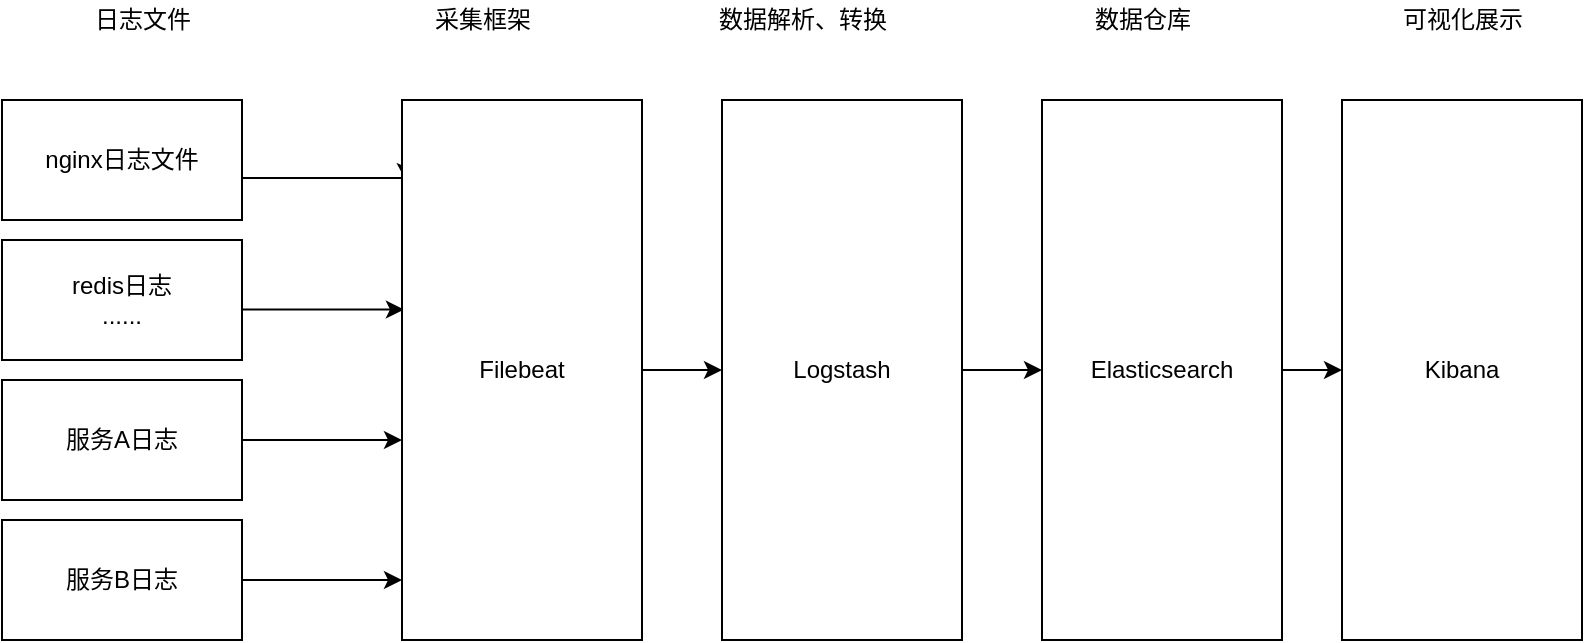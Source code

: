 <mxfile version="14.6.11" type="github">
  <diagram id="FD89doHL0ahKAhhQwfYo" name="第 1 页">
    <mxGraphModel dx="3769" dy="1154" grid="1" gridSize="10" guides="1" tooltips="1" connect="1" arrows="1" fold="1" page="1" pageScale="1" pageWidth="827" pageHeight="1169" math="0" shadow="0">
      <root>
        <mxCell id="0" />
        <mxCell id="1" parent="0" />
        <mxCell id="-f9pjgE_4M0TUQKW00WD-8" value="" style="edgeStyle=orthogonalEdgeStyle;rounded=0;orthogonalLoop=1;jettySize=auto;html=1;entryX=0.017;entryY=0.15;entryDx=0;entryDy=0;entryPerimeter=0;exitX=1;exitY=0.5;exitDx=0;exitDy=0;" edge="1" parent="1" source="-f9pjgE_4M0TUQKW00WD-1" target="-f9pjgE_4M0TUQKW00WD-7">
          <mxGeometry relative="1" as="geometry">
            <Array as="points">
              <mxPoint x="-640" y="199" />
            </Array>
          </mxGeometry>
        </mxCell>
        <mxCell id="-f9pjgE_4M0TUQKW00WD-1" value="nginx日志文件" style="whiteSpace=wrap;html=1;" vertex="1" parent="1">
          <mxGeometry x="-760" y="160" width="120" height="60" as="geometry" />
        </mxCell>
        <mxCell id="-f9pjgE_4M0TUQKW00WD-11" value="" style="edgeStyle=orthogonalEdgeStyle;rounded=0;orthogonalLoop=1;jettySize=auto;html=1;" edge="1" parent="1" source="-f9pjgE_4M0TUQKW00WD-2" target="-f9pjgE_4M0TUQKW00WD-7">
          <mxGeometry relative="1" as="geometry">
            <Array as="points">
              <mxPoint x="-590" y="330" />
              <mxPoint x="-590" y="330" />
            </Array>
          </mxGeometry>
        </mxCell>
        <mxCell id="-f9pjgE_4M0TUQKW00WD-2" value="服务A日志" style="rounded=0;whiteSpace=wrap;html=1;" vertex="1" parent="1">
          <mxGeometry x="-760" y="300" width="120" height="60" as="geometry" />
        </mxCell>
        <mxCell id="-f9pjgE_4M0TUQKW00WD-12" value="" style="edgeStyle=orthogonalEdgeStyle;rounded=0;orthogonalLoop=1;jettySize=auto;html=1;" edge="1" parent="1" source="-f9pjgE_4M0TUQKW00WD-4" target="-f9pjgE_4M0TUQKW00WD-7">
          <mxGeometry relative="1" as="geometry">
            <Array as="points">
              <mxPoint x="-590" y="400" />
              <mxPoint x="-590" y="400" />
            </Array>
          </mxGeometry>
        </mxCell>
        <mxCell id="-f9pjgE_4M0TUQKW00WD-4" value="服务B日志" style="rounded=0;whiteSpace=wrap;html=1;" vertex="1" parent="1">
          <mxGeometry x="-760" y="370" width="120" height="60" as="geometry" />
        </mxCell>
        <mxCell id="-f9pjgE_4M0TUQKW00WD-10" style="edgeStyle=orthogonalEdgeStyle;rounded=0;orthogonalLoop=1;jettySize=auto;html=1;entryX=0.008;entryY=0.388;entryDx=0;entryDy=0;entryPerimeter=0;" edge="1" parent="1" source="-f9pjgE_4M0TUQKW00WD-5" target="-f9pjgE_4M0TUQKW00WD-7">
          <mxGeometry relative="1" as="geometry">
            <Array as="points">
              <mxPoint x="-640" y="265" />
              <mxPoint x="-640" y="265" />
            </Array>
          </mxGeometry>
        </mxCell>
        <mxCell id="-f9pjgE_4M0TUQKW00WD-5" value="redis日志&lt;br&gt;......" style="whiteSpace=wrap;html=1;" vertex="1" parent="1">
          <mxGeometry x="-760" y="230" width="120" height="60" as="geometry" />
        </mxCell>
        <mxCell id="-f9pjgE_4M0TUQKW00WD-14" style="edgeStyle=orthogonalEdgeStyle;rounded=0;orthogonalLoop=1;jettySize=auto;html=1;entryX=0;entryY=0.5;entryDx=0;entryDy=0;" edge="1" parent="1" source="-f9pjgE_4M0TUQKW00WD-7" target="-f9pjgE_4M0TUQKW00WD-13">
          <mxGeometry relative="1" as="geometry" />
        </mxCell>
        <mxCell id="-f9pjgE_4M0TUQKW00WD-7" value="Filebeat" style="whiteSpace=wrap;html=1;" vertex="1" parent="1">
          <mxGeometry x="-560" y="160" width="120" height="270" as="geometry" />
        </mxCell>
        <mxCell id="-f9pjgE_4M0TUQKW00WD-22" style="edgeStyle=orthogonalEdgeStyle;rounded=0;orthogonalLoop=1;jettySize=auto;html=1;entryX=0;entryY=0.5;entryDx=0;entryDy=0;" edge="1" parent="1" source="-f9pjgE_4M0TUQKW00WD-13" target="-f9pjgE_4M0TUQKW00WD-15">
          <mxGeometry relative="1" as="geometry" />
        </mxCell>
        <mxCell id="-f9pjgE_4M0TUQKW00WD-13" value="Logstash" style="rounded=0;whiteSpace=wrap;html=1;" vertex="1" parent="1">
          <mxGeometry x="-400" y="160" width="120" height="270" as="geometry" />
        </mxCell>
        <mxCell id="-f9pjgE_4M0TUQKW00WD-23" style="edgeStyle=orthogonalEdgeStyle;rounded=0;orthogonalLoop=1;jettySize=auto;html=1;entryX=0;entryY=0.5;entryDx=0;entryDy=0;" edge="1" parent="1" source="-f9pjgE_4M0TUQKW00WD-15" target="-f9pjgE_4M0TUQKW00WD-16">
          <mxGeometry relative="1" as="geometry" />
        </mxCell>
        <mxCell id="-f9pjgE_4M0TUQKW00WD-15" value="Elasticsearch" style="rounded=0;whiteSpace=wrap;html=1;" vertex="1" parent="1">
          <mxGeometry x="-240" y="160" width="120" height="270" as="geometry" />
        </mxCell>
        <mxCell id="-f9pjgE_4M0TUQKW00WD-16" value="Kibana" style="rounded=0;whiteSpace=wrap;html=1;" vertex="1" parent="1">
          <mxGeometry x="-90" y="160" width="120" height="270" as="geometry" />
        </mxCell>
        <mxCell id="-f9pjgE_4M0TUQKW00WD-17" value="日志文件" style="text;html=1;align=center;verticalAlign=middle;resizable=0;points=[];autosize=1;strokeColor=none;" vertex="1" parent="1">
          <mxGeometry x="-720" y="110" width="60" height="20" as="geometry" />
        </mxCell>
        <mxCell id="-f9pjgE_4M0TUQKW00WD-18" value="采集框架" style="text;html=1;align=center;verticalAlign=middle;resizable=0;points=[];autosize=1;strokeColor=none;" vertex="1" parent="1">
          <mxGeometry x="-550" y="110" width="60" height="20" as="geometry" />
        </mxCell>
        <mxCell id="-f9pjgE_4M0TUQKW00WD-19" value="数据仓库" style="text;html=1;align=center;verticalAlign=middle;resizable=0;points=[];autosize=1;strokeColor=none;" vertex="1" parent="1">
          <mxGeometry x="-220" y="110" width="60" height="20" as="geometry" />
        </mxCell>
        <mxCell id="-f9pjgE_4M0TUQKW00WD-20" value="可视化展示" style="text;html=1;align=center;verticalAlign=middle;resizable=0;points=[];autosize=1;strokeColor=none;" vertex="1" parent="1">
          <mxGeometry x="-70" y="110" width="80" height="20" as="geometry" />
        </mxCell>
        <mxCell id="-f9pjgE_4M0TUQKW00WD-21" value="数据解析、转换" style="text;html=1;align=center;verticalAlign=middle;resizable=0;points=[];autosize=1;strokeColor=none;" vertex="1" parent="1">
          <mxGeometry x="-410" y="110" width="100" height="20" as="geometry" />
        </mxCell>
      </root>
    </mxGraphModel>
  </diagram>
</mxfile>
